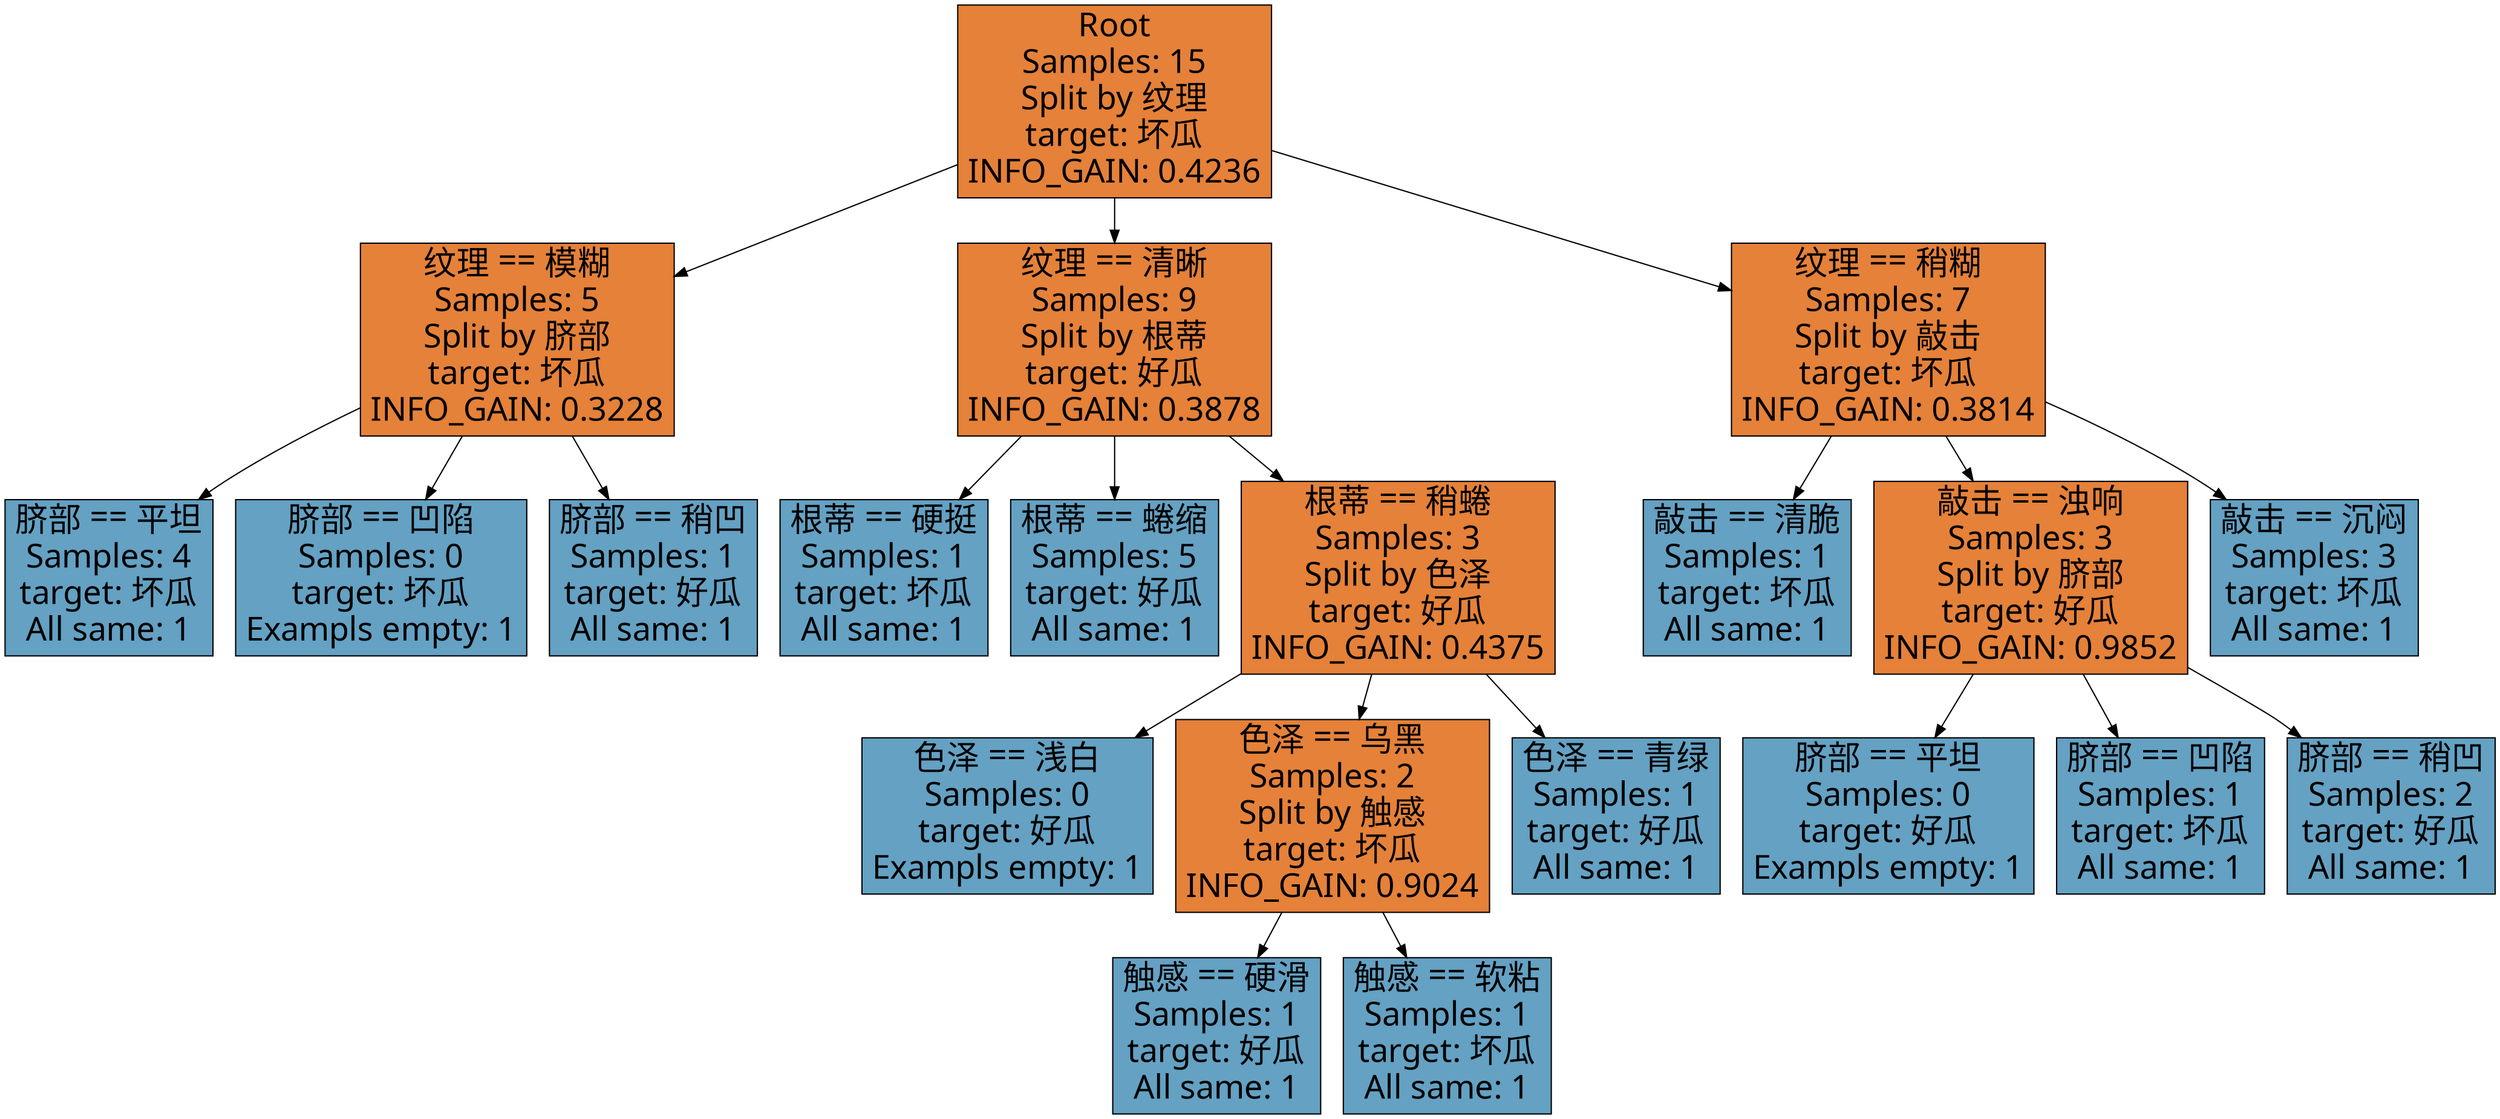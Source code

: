 digraph Tree {
node [shape=box, style="filled", color="black", fontname="Microsoft YaHei", fontsize=26];
edge [fontname="Microsoft YaHei", fontsize=26];
0 [label="Root\nSamples: 15\nSplit by 纹理\ntarget: 坏瓜\nINFO_GAIN: 0.4236", fillcolor="#e58139"];
0 -> 1;
1 [label="纹理 == 模糊\nSamples: 5\nSplit by 脐部\ntarget: 坏瓜\nINFO_GAIN: 0.3228", fillcolor="#e58139"];
1 -> 2;
2 [label="脐部 == 平坦\nSamples: 4\ntarget: 坏瓜\nAll same: 1", fillcolor="#64a1c3"];
1 -> 3;
3 [label="脐部 == 凹陷\nSamples: 0\ntarget: 坏瓜\nExampls empty: 1", fillcolor="#64a1c3"];
1 -> 4;
4 [label="脐部 == 稍凹\nSamples: 1\ntarget: 好瓜\nAll same: 1", fillcolor="#64a1c3"];
0 -> 5;
5 [label="纹理 == 清晰\nSamples: 9\nSplit by 根蒂\ntarget: 好瓜\nINFO_GAIN: 0.3878", fillcolor="#e58139"];
5 -> 6;
6 [label="根蒂 == 硬挺\nSamples: 1\ntarget: 坏瓜\nAll same: 1", fillcolor="#64a1c3"];
5 -> 7;
7 [label="根蒂 == 蜷缩\nSamples: 5\ntarget: 好瓜\nAll same: 1", fillcolor="#64a1c3"];
5 -> 8;
8 [label="根蒂 == 稍蜷\nSamples: 3\nSplit by 色泽\ntarget: 好瓜\nINFO_GAIN: 0.4375", fillcolor="#e58139"];
8 -> 9;
9 [label="色泽 == 浅白\nSamples: 0\ntarget: 好瓜\nExampls empty: 1", fillcolor="#64a1c3"];
8 -> 10;
10 [label="色泽 == 乌黑\nSamples: 2\nSplit by 触感\ntarget: 坏瓜\nINFO_GAIN: 0.9024", fillcolor="#e58139"];
10 -> 11;
11 [label="触感 == 硬滑\nSamples: 1\ntarget: 好瓜\nAll same: 1", fillcolor="#64a1c3"];
10 -> 12;
12 [label="触感 == 软粘\nSamples: 1\ntarget: 坏瓜\nAll same: 1", fillcolor="#64a1c3"];
8 -> 13;
13 [label="色泽 == 青绿\nSamples: 1\ntarget: 好瓜\nAll same: 1", fillcolor="#64a1c3"];
0 -> 14;
14 [label="纹理 == 稍糊\nSamples: 7\nSplit by 敲击\ntarget: 坏瓜\nINFO_GAIN: 0.3814", fillcolor="#e58139"];
14 -> 15;
15 [label="敲击 == 清脆\nSamples: 1\ntarget: 坏瓜\nAll same: 1", fillcolor="#64a1c3"];
14 -> 16;
16 [label="敲击 == 浊响\nSamples: 3\nSplit by 脐部\ntarget: 好瓜\nINFO_GAIN: 0.9852", fillcolor="#e58139"];
16 -> 17;
17 [label="脐部 == 平坦\nSamples: 0\ntarget: 好瓜\nExampls empty: 1", fillcolor="#64a1c3"];
16 -> 18;
18 [label="脐部 == 凹陷\nSamples: 1\ntarget: 坏瓜\nAll same: 1", fillcolor="#64a1c3"];
16 -> 19;
19 [label="脐部 == 稍凹\nSamples: 2\ntarget: 好瓜\nAll same: 1", fillcolor="#64a1c3"];
14 -> 20;
20 [label="敲击 == 沉闷\nSamples: 3\ntarget: 坏瓜\nAll same: 1", fillcolor="#64a1c3"];
}